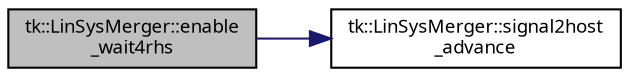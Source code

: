 digraph "tk::LinSysMerger::enable_wait4rhs"
{
 // INTERACTIVE_SVG=YES
  bgcolor="transparent";
  edge [fontname="sans-serif",fontsize="9",labelfontname="sans-serif",labelfontsize="9"];
  node [fontname="sans-serif",fontsize="9",shape=record];
  rankdir="LR";
  Node1 [label="tk::LinSysMerger::enable\l_wait4rhs",height=0.2,width=0.4,color="black", fillcolor="grey75", style="filled", fontcolor="black"];
  Node1 -> Node2 [color="midnightblue",fontsize="9",style="solid",fontname="sans-serif"];
  Node2 [label="tk::LinSysMerger::signal2host\l_advance",height=0.2,width=0.4,color="black",URL="$classtk_1_1_lin_sys_merger.html#aedfe5e2995b5b8d89bad5e730f33ed3a",tooltip="Signal back to host that enabling the SDAG waits for assembling the right-hand side is complete and r..."];
}
